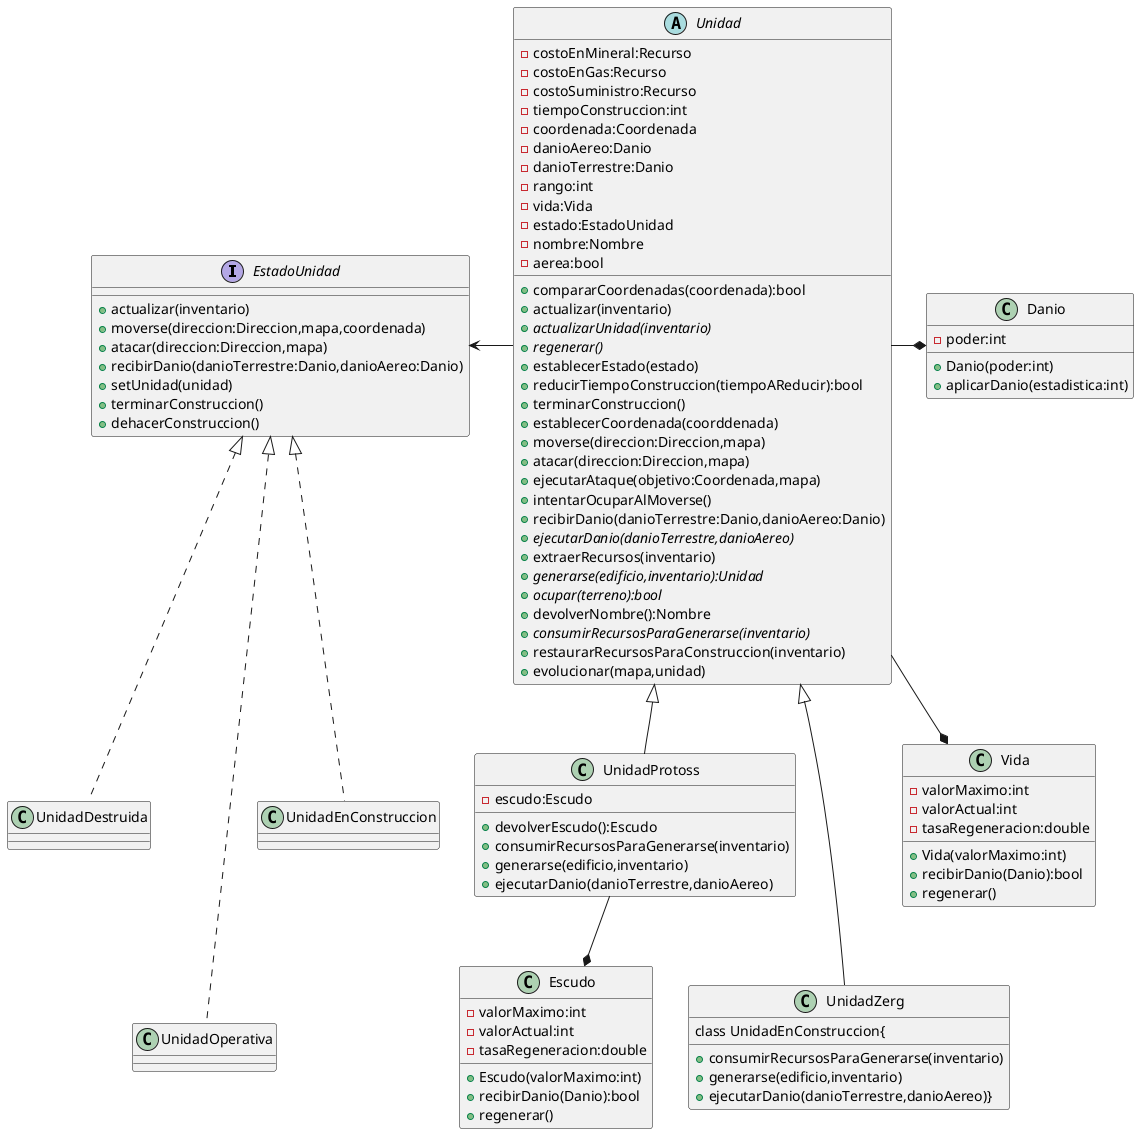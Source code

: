 @startuml
interface EstadoUnidad{
+actualizar(inventario)
+moverse(direccion:Direccion,mapa,coordenada)
+atacar(direccion:Direccion,mapa)
+recibirDanio(danioTerrestre:Danio,danioAereo:Danio)
+setUnidad(unidad)
+terminarConstruccion()
+dehacerConstruccion()
}

abstract Unidad{
-costoEnMineral:Recurso
-costoEnGas:Recurso
-costoSuministro:Recurso
-tiempoConstruccion:int
-coordenada:Coordenada
-danioAereo:Danio
-danioTerrestre:Danio
-rango:int
-vida:Vida
-estado:EstadoUnidad
-nombre:Nombre
-aerea:bool
+compararCoordenadas(coordenada):bool
+actualizar(inventario)
{abstract}+actualizarUnidad(inventario)
{abstract}+regenerar()
+establecerEstado(estado)
+reducirTiempoConstruccion(tiempoAReducir):bool
+terminarConstruccion()
+establecerCoordenada(coorddenada)
+moverse(direccion:Direccion,mapa)
+atacar(direccion:Direccion,mapa)
+ejecutarAtaque(objetivo:Coordenada,mapa)
+intentarOcuparAlMoverse()
+recibirDanio(danioTerrestre:Danio,danioAereo:Danio)
{abstract}+ejecutarDanio(danioTerrestre,danioAereo)
+extraerRecursos(inventario)
{abstract}+generarse(edificio,inventario):Unidad
{abstract}+ocupar(terreno):bool
+devolverNombre():Nombre
{abstract}+consumirRecursosParaGenerarse(inventario)
+restaurarRecursosParaConstruccion(inventario)
+evolucionar(mapa,unidad)
}
class UnidadProtoss{
-escudo:Escudo
+devolverEscudo():Escudo
+consumirRecursosParaGenerarse(inventario)
+generarse(edificio,inventario)
+ejecutarDanio(danioTerrestre,danioAereo)
}
class UnidadZerg{

+consumirRecursosParaGenerarse(inventario)
+generarse(edificio,inventario)
+ejecutarDanio(danioTerrestre,danioAereo)}

class UnidadEnConstruccion{
}

class UnidadDestruida{
}

class UnidadOperativa{
}

class Danio{
-poder:int
+Danio(poder:int)
+aplicarDanio(estadistica:int)
}
class Escudo{
-valorMaximo:int
-valorActual:int
-tasaRegeneracion:double
+Escudo(valorMaximo:int)
+recibirDanio(Danio):bool
+regenerar()
}

class Vida{
-valorMaximo:int
-valorActual:int
-tasaRegeneracion:double
+Vida(valorMaximo:int)
+recibirDanio(Danio):bool
+regenerar()
}

Unidad --* Vida
Unidad -*  Danio
Unidad <|-- UnidadProtoss
UnidadProtoss --* Escudo
Unidad <|--- UnidadZerg
EstadoUnidad <- Unidad
EstadoUnidad <|... UnidadOperativa
EstadoUnidad <|.. UnidadEnConstruccion
EstadoUnidad <|.. UnidadDestruida
@enduml